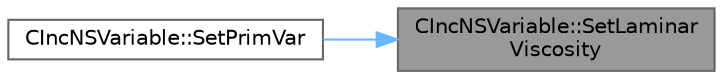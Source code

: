 digraph "CIncNSVariable::SetLaminarViscosity"
{
 // LATEX_PDF_SIZE
  bgcolor="transparent";
  edge [fontname=Helvetica,fontsize=10,labelfontname=Helvetica,labelfontsize=10];
  node [fontname=Helvetica,fontsize=10,shape=box,height=0.2,width=0.4];
  rankdir="RL";
  Node1 [id="Node000001",label="CIncNSVariable::SetLaminar\lViscosity",height=0.2,width=0.4,color="gray40", fillcolor="grey60", style="filled", fontcolor="black",tooltip="Set the laminar viscosity."];
  Node1 -> Node2 [id="edge1_Node000001_Node000002",dir="back",color="steelblue1",style="solid",tooltip=" "];
  Node2 [id="Node000002",label="CIncNSVariable::SetPrimVar",height=0.2,width=0.4,color="grey40", fillcolor="white", style="filled",URL="$classCIncNSVariable.html#a34a2a9cfecec39f383e2e7551b4e7736",tooltip="Set all the primitive variables for incompressible flows."];
}
